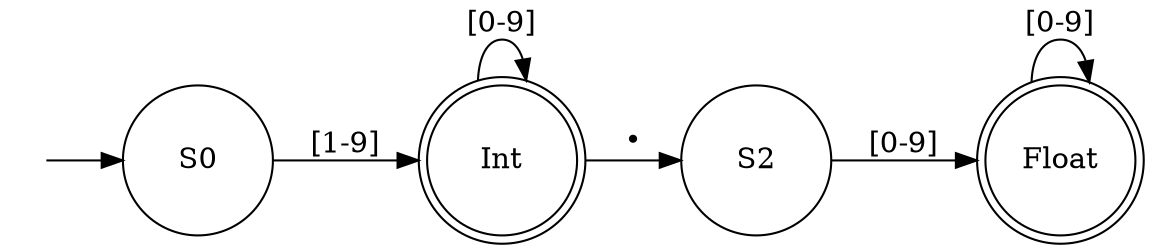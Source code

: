 digraph finite_state_machine {
rankdir=LR;
size="8,5"

node [margin=2 fontsize=32 width=1 shape=circle]
node [shape = circle, label="S0", fontsize=14, fixedsize=true] S0;
node [shape = doublecircle, label="Int", fontsize=14] S1;
node [shape = circle, label="S2", fontsize=14] S2;
node [shape = doublecircle, label="Float", fontsize=14] S3;

node [shape = point width=0.25 style=invis ] qi;
qi -> S0;

S0   -> S1  [ label = "[1-9]" ];
S1   -> S1  [ label = "[0-9]" ];
S1   -> S2  [ label = "." fontsize=30];
S2   -> S3  [ label = "[0-9]" ];
S3   -> S3  [ label = "[0-9]" ];
}
